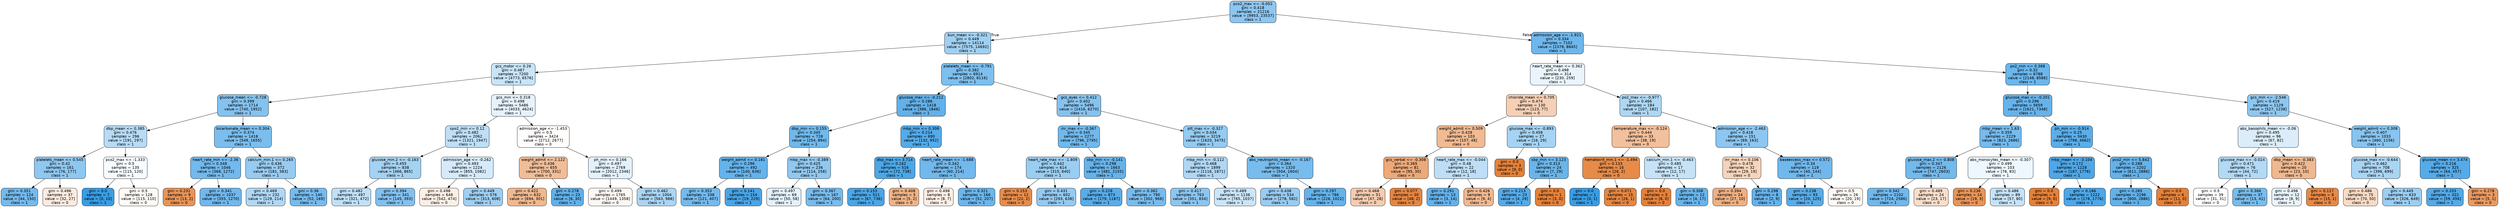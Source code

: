 digraph Tree {
node [shape=box, style="filled, rounded", color="black", fontname="helvetica"] ;
edge [fontname="helvetica"] ;
0 [label="pco2_max <= -0.052\ngini = 0.418\nsamples = 21216\nvalue = [9953, 23537]\nclass = 1", fillcolor="#8dc6f0"] ;
1 [label="bun_mean <= -0.321\ngini = 0.449\nsamples = 14114\nvalue = [7575, 14692]\nclass = 1", fillcolor="#9fd0f2"] ;
0 -> 1 [labeldistance=2.5, labelangle=45, headlabel="True"] ;
2 [label="gcs_motor <= 0.26\ngini = 0.487\nsamples = 7200\nvalue = [4773, 6576]\nclass = 1", fillcolor="#c9e4f8"] ;
1 -> 2 ;
3 [label="glucose_mean <= -0.728\ngini = 0.399\nsamples = 1714\nvalue = [740, 1952]\nclass = 1", fillcolor="#84c2ef"] ;
2 -> 3 ;
4 [label="dbp_mean <= 0.385\ngini = 0.476\nsamples = 296\nvalue = [191, 297]\nclass = 1", fillcolor="#b8dcf6"] ;
3 -> 4 ;
5 [label="platelets_mean <= 0.545\ngini = 0.42\nsamples = 161\nvalue = [76, 177]\nclass = 1", fillcolor="#8ec7f0"] ;
4 -> 5 ;
6 [label="gini = 0.351\nsamples = 124\nvalue = [44, 150]\nclass = 1", fillcolor="#73baed"] ;
5 -> 6 ;
7 [label="gini = 0.496\nsamples = 37\nvalue = [32, 27]\nclass = 0", fillcolor="#fbebe0"] ;
5 -> 7 ;
8 [label="pco2_max <= -1.333\ngini = 0.5\nsamples = 135\nvalue = [115, 120]\nclass = 1", fillcolor="#f7fbfe"] ;
4 -> 8 ;
9 [label="gini = 0.0\nsamples = 7\nvalue = [0, 10]\nclass = 1", fillcolor="#399de5"] ;
8 -> 9 ;
10 [label="gini = 0.5\nsamples = 128\nvalue = [115, 110]\nclass = 0", fillcolor="#fefaf6"] ;
8 -> 10 ;
11 [label="bicarbonate_mean <= 0.304\ngini = 0.374\nsamples = 1418\nvalue = [549, 1655]\nclass = 1", fillcolor="#7bbeee"] ;
3 -> 11 ;
12 [label="heart_rate_min <= -2.36\ngini = 0.348\nsamples = 1046\nvalue = [368, 1272]\nclass = 1", fillcolor="#72b9ed"] ;
11 -> 12 ;
13 [label="gini = 0.231\nsamples = 9\nvalue = [13, 2]\nclass = 0", fillcolor="#e99457"] ;
12 -> 13 ;
14 [label="gini = 0.341\nsamples = 1037\nvalue = [355, 1270]\nclass = 1", fillcolor="#70b8ec"] ;
12 -> 14 ;
15 [label="calcium_min.1 <= 0.265\ngini = 0.436\nsamples = 372\nvalue = [181, 383]\nclass = 1", fillcolor="#97cbf1"] ;
11 -> 15 ;
16 [label="gini = 0.469\nsamples = 232\nvalue = [129, 214]\nclass = 1", fillcolor="#b0d8f5"] ;
15 -> 16 ;
17 [label="gini = 0.36\nsamples = 140\nvalue = [52, 169]\nclass = 1", fillcolor="#76bbed"] ;
15 -> 17 ;
18 [label="gcs_min <= 0.318\ngini = 0.498\nsamples = 5486\nvalue = [4033, 4624]\nclass = 1", fillcolor="#e6f2fc"] ;
2 -> 18 ;
19 [label="spo2_min <= 0.12\ngini = 0.482\nsamples = 2062\nvalue = [1321, 1947]\nclass = 1", fillcolor="#bfdff7"] ;
18 -> 19 ;
20 [label="glucose_min.2 <= -0.163\ngini = 0.455\nsamples = 838\nvalue = [466, 865]\nclass = 1", fillcolor="#a4d2f3"] ;
19 -> 20 ;
21 [label="gini = 0.482\nsamples = 497\nvalue = [321, 472]\nclass = 1", fillcolor="#c0e0f7"] ;
20 -> 21 ;
22 [label="gini = 0.394\nsamples = 341\nvalue = [145, 393]\nclass = 1", fillcolor="#82c1ef"] ;
20 -> 22 ;
23 [label="admission_age <= -0.262\ngini = 0.493\nsamples = 1224\nvalue = [855, 1082]\nclass = 1", fillcolor="#d5eafa"] ;
19 -> 23 ;
24 [label="gini = 0.498\nsamples = 648\nvalue = [542, 474]\nclass = 0", fillcolor="#fcefe6"] ;
23 -> 24 ;
25 [label="gini = 0.449\nsamples = 576\nvalue = [313, 608]\nclass = 1", fillcolor="#9fcff2"] ;
23 -> 25 ;
26 [label="admission_age <= -1.453\ngini = 0.5\nsamples = 3424\nvalue = [2712, 2677]\nclass = 0", fillcolor="#fffdfc"] ;
18 -> 26 ;
27 [label="weight_admit <= 2.122\ngini = 0.436\nsamples = 655\nvalue = [700, 331]\nclass = 0", fillcolor="#f1bd97"] ;
26 -> 27 ;
28 [label="gini = 0.422\nsamples = 632\nvalue = [694, 301]\nclass = 0", fillcolor="#f0b88f"] ;
27 -> 28 ;
29 [label="gini = 0.278\nsamples = 23\nvalue = [6, 30]\nclass = 1", fillcolor="#61b1ea"] ;
27 -> 29 ;
30 [label="ph_min <= 0.166\ngini = 0.497\nsamples = 2769\nvalue = [2012, 2346]\nclass = 1", fillcolor="#e3f1fb"] ;
26 -> 30 ;
31 [label="gini = 0.499\nsamples = 1765\nvalue = [1449, 1358]\nclass = 0", fillcolor="#fdf7f3"] ;
30 -> 31 ;
32 [label="gini = 0.462\nsamples = 1004\nvalue = [563, 988]\nclass = 1", fillcolor="#aad5f4"] ;
30 -> 32 ;
33 [label="platelets_mean <= -0.791\ngini = 0.382\nsamples = 6914\nvalue = [2802, 8116]\nclass = 1", fillcolor="#7dbfee"] ;
1 -> 33 ;
34 [label="glucose_max <= -0.212\ngini = 0.286\nsamples = 1418\nvalue = [386, 1846]\nclass = 1", fillcolor="#62b1ea"] ;
33 -> 34 ;
35 [label="dbp_min <= 0.155\ngini = 0.345\nsamples = 728\nvalue = [254, 894]\nclass = 1", fillcolor="#71b9ec"] ;
34 -> 35 ;
36 [label="weight_admit <= 0.181\ngini = 0.296\nsamples = 492\nvalue = [140, 636]\nclass = 1", fillcolor="#65b3eb"] ;
35 -> 36 ;
37 [label="gini = 0.353\nsamples = 338\nvalue = [121, 407]\nclass = 1", fillcolor="#74baed"] ;
36 -> 37 ;
38 [label="gini = 0.141\nsamples = 154\nvalue = [19, 229]\nclass = 1", fillcolor="#49a5e7"] ;
36 -> 38 ;
39 [label="mbp_max <= -0.389\ngini = 0.425\nsamples = 236\nvalue = [114, 258]\nclass = 1", fillcolor="#90c8f0"] ;
35 -> 39 ;
40 [label="gini = 0.497\nsamples = 69\nvalue = [50, 58]\nclass = 1", fillcolor="#e4f1fb"] ;
39 -> 40 ;
41 [label="gini = 0.367\nsamples = 167\nvalue = [64, 200]\nclass = 1", fillcolor="#78bced"] ;
39 -> 41 ;
42 [label="mbp_min <= 0.308\ngini = 0.214\nsamples = 690\nvalue = [132, 952]\nclass = 1", fillcolor="#54abe9"] ;
34 -> 42 ;
43 [label="dbp_max <= 3.714\ngini = 0.162\nsamples = 516\nvalue = [72, 738]\nclass = 1", fillcolor="#4ca7e8"] ;
42 -> 43 ;
44 [label="gini = 0.153\nsamples = 511\nvalue = [67, 736]\nclass = 1", fillcolor="#4ba6e7"] ;
43 -> 44 ;
45 [label="gini = 0.408\nsamples = 5\nvalue = [5, 2]\nclass = 0", fillcolor="#efb388"] ;
43 -> 45 ;
46 [label="heart_rate_mean <= -1.688\ngini = 0.342\nsamples = 174\nvalue = [60, 214]\nclass = 1", fillcolor="#71b8ec"] ;
42 -> 46 ;
47 [label="gini = 0.498\nsamples = 8\nvalue = [8, 7]\nclass = 0", fillcolor="#fcefe6"] ;
46 -> 47 ;
48 [label="gini = 0.321\nsamples = 166\nvalue = [52, 207]\nclass = 1", fillcolor="#6bb6ec"] ;
46 -> 48 ;
49 [label="gcs_eyes <= 0.412\ngini = 0.402\nsamples = 5496\nvalue = [2416, 6270]\nclass = 1", fillcolor="#85c3ef"] ;
33 -> 49 ;
50 [label="inr_max <= -0.367\ngini = 0.345\nsamples = 2277\nvalue = [796, 2795]\nclass = 1", fillcolor="#71b9ec"] ;
49 -> 50 ;
51 [label="heart_rate_max <= -1.809\ngini = 0.442\nsamples = 614\nvalue = [315, 640]\nclass = 1", fillcolor="#9acdf2"] ;
50 -> 51 ;
52 [label="gini = 0.153\nsamples = 12\nvalue = [22, 2]\nclass = 0", fillcolor="#e78c4b"] ;
51 -> 52 ;
53 [label="gini = 0.431\nsamples = 602\nvalue = [293, 638]\nclass = 1", fillcolor="#94caf1"] ;
51 -> 53 ;
54 [label="sbp_min <= -0.141\ngini = 0.298\nsamples = 1663\nvalue = [481, 2155]\nclass = 1", fillcolor="#65b3eb"] ;
50 -> 54 ;
55 [label="gini = 0.228\nsamples = 873\nvalue = [179, 1187]\nclass = 1", fillcolor="#57ace9"] ;
54 -> 55 ;
56 [label="gini = 0.362\nsamples = 790\nvalue = [302, 968]\nclass = 1", fillcolor="#77bced"] ;
54 -> 56 ;
57 [label="ptt_max <= -0.327\ngini = 0.434\nsamples = 3219\nvalue = [1620, 3475]\nclass = 1", fillcolor="#95cbf1"] ;
49 -> 57 ;
58 [label="mbp_min <= -0.112\ngini = 0.468\nsamples = 1899\nvalue = [1116, 1871]\nclass = 1", fillcolor="#afd7f5"] ;
57 -> 58 ;
59 [label="gini = 0.417\nsamples = 763\nvalue = [351, 834]\nclass = 1", fillcolor="#8cc6f0"] ;
58 -> 59 ;
60 [label="gini = 0.489\nsamples = 1136\nvalue = [765, 1037]\nclass = 1", fillcolor="#cbe5f8"] ;
58 -> 60 ;
61 [label="abs_neutrophils_mean <= -0.167\ngini = 0.364\nsamples = 1320\nvalue = [504, 1604]\nclass = 1", fillcolor="#77bced"] ;
57 -> 61 ;
62 [label="gini = 0.438\nsamples = 534\nvalue = [278, 582]\nclass = 1", fillcolor="#98ccf1"] ;
61 -> 62 ;
63 [label="gini = 0.297\nsamples = 786\nvalue = [226, 1022]\nclass = 1", fillcolor="#65b3eb"] ;
61 -> 63 ;
64 [label="admission_age <= -1.921\ngini = 0.334\nsamples = 7102\nvalue = [2378, 8845]\nclass = 1", fillcolor="#6eb7ec"] ;
0 -> 64 [labeldistance=2.5, labelangle=-45, headlabel="False"] ;
65 [label="heart_rate_mean <= 0.362\ngini = 0.498\nsamples = 314\nvalue = [230, 259]\nclass = 1", fillcolor="#e9f4fc"] ;
64 -> 65 ;
66 [label="chloride_mean <= 0.705\ngini = 0.474\nsamples = 130\nvalue = [123, 77]\nclass = 0", fillcolor="#f5d0b5"] ;
65 -> 66 ;
67 [label="weight_admit <= 0.509\ngini = 0.428\nsamples = 103\nvalue = [107, 48]\nclass = 0", fillcolor="#f1ba92"] ;
66 -> 67 ;
68 [label="gcs_verbal <= -0.308\ngini = 0.365\nsamples = 81\nvalue = [95, 30]\nclass = 0", fillcolor="#eda978"] ;
67 -> 68 ;
69 [label="gini = 0.468\nsamples = 51\nvalue = [47, 28]\nclass = 0", fillcolor="#f4ccaf"] ;
68 -> 69 ;
70 [label="gini = 0.077\nsamples = 30\nvalue = [48, 2]\nclass = 0", fillcolor="#e68641"] ;
68 -> 70 ;
71 [label="heart_rate_max <= -0.044\ngini = 0.48\nsamples = 22\nvalue = [12, 18]\nclass = 1", fillcolor="#bddef6"] ;
67 -> 71 ;
72 [label="gini = 0.291\nsamples = 13\nvalue = [3, 14]\nclass = 1", fillcolor="#63b2eb"] ;
71 -> 72 ;
73 [label="gini = 0.426\nsamples = 9\nvalue = [9, 4]\nclass = 0", fillcolor="#f1b991"] ;
71 -> 73 ;
74 [label="glucose_max <= -0.893\ngini = 0.458\nsamples = 27\nvalue = [16, 29]\nclass = 1", fillcolor="#a6d3f3"] ;
66 -> 74 ;
75 [label="gini = 0.0\nsamples = 3\nvalue = [9, 0]\nclass = 0", fillcolor="#e58139"] ;
74 -> 75 ;
76 [label="sbp_min <= 3.123\ngini = 0.313\nsamples = 24\nvalue = [7, 29]\nclass = 1", fillcolor="#69b5eb"] ;
74 -> 76 ;
77 [label="gini = 0.213\nsamples = 23\nvalue = [4, 29]\nclass = 1", fillcolor="#54abe9"] ;
76 -> 77 ;
78 [label="gini = 0.0\nsamples = 1\nvalue = [3, 0]\nclass = 0", fillcolor="#e58139"] ;
76 -> 78 ;
79 [label="po2_max <= -0.977\ngini = 0.466\nsamples = 184\nvalue = [107, 182]\nclass = 1", fillcolor="#add7f4"] ;
65 -> 79 ;
80 [label="temperature_max <= -0.124\ngini = 0.444\nsamples = 33\nvalue = [38, 19]\nclass = 0", fillcolor="#f2c09c"] ;
79 -> 80 ;
81 [label="hematocrit_min.1 <= -1.494\ngini = 0.133\nsamples = 16\nvalue = [26, 2]\nclass = 0", fillcolor="#e78b48"] ;
80 -> 81 ;
82 [label="gini = 0.0\nsamples = 1\nvalue = [0, 1]\nclass = 1", fillcolor="#399de5"] ;
81 -> 82 ;
83 [label="gini = 0.071\nsamples = 15\nvalue = [26, 1]\nclass = 0", fillcolor="#e68641"] ;
81 -> 83 ;
84 [label="calcium_min.1 <= -0.463\ngini = 0.485\nsamples = 17\nvalue = [12, 17]\nclass = 1", fillcolor="#c5e2f7"] ;
80 -> 84 ;
85 [label="gini = 0.0\nsamples = 5\nvalue = [8, 0]\nclass = 0", fillcolor="#e58139"] ;
84 -> 85 ;
86 [label="gini = 0.308\nsamples = 12\nvalue = [4, 17]\nclass = 1", fillcolor="#68b4eb"] ;
84 -> 86 ;
87 [label="admission_age <= -2.463\ngini = 0.418\nsamples = 151\nvalue = [69, 163]\nclass = 1", fillcolor="#8dc6f0"] ;
79 -> 87 ;
88 [label="inr_max <= 0.106\ngini = 0.478\nsamples = 32\nvalue = [29, 19]\nclass = 0", fillcolor="#f6d4bb"] ;
87 -> 88 ;
89 [label="gini = 0.394\nsamples = 24\nvalue = [27, 10]\nclass = 0", fillcolor="#efb082"] ;
88 -> 89 ;
90 [label="gini = 0.298\nsamples = 8\nvalue = [2, 9]\nclass = 1", fillcolor="#65b3eb"] ;
88 -> 90 ;
91 [label="baseexcess_max <= 0.572\ngini = 0.34\nsamples = 119\nvalue = [40, 144]\nclass = 1", fillcolor="#70b8ec"] ;
87 -> 91 ;
92 [label="gini = 0.238\nsamples = 93\nvalue = [20, 125]\nclass = 1", fillcolor="#59ade9"] ;
91 -> 92 ;
93 [label="gini = 0.5\nsamples = 26\nvalue = [20, 19]\nclass = 0", fillcolor="#fef9f5"] ;
91 -> 93 ;
94 [label="po2_min <= 0.368\ngini = 0.32\nsamples = 6788\nvalue = [2148, 8586]\nclass = 1", fillcolor="#6bb6ec"] ;
64 -> 94 ;
95 [label="glucose_max <= -0.201\ngini = 0.296\nsamples = 5659\nvalue = [1621, 7348]\nclass = 1", fillcolor="#65b3eb"] ;
94 -> 95 ;
96 [label="mbp_mean <= 1.63\ngini = 0.359\nsamples = 2229\nvalue = [823, 2686]\nclass = 1", fillcolor="#76bbed"] ;
95 -> 96 ;
97 [label="glucose_max.2 <= 0.808\ngini = 0.347\nsamples = 2126\nvalue = [747, 2603]\nclass = 1", fillcolor="#72b9ec"] ;
96 -> 97 ;
98 [label="gini = 0.342\nsamples = 2102\nvalue = [724, 2586]\nclass = 1", fillcolor="#70b8ec"] ;
97 -> 98 ;
99 [label="gini = 0.489\nsamples = 24\nvalue = [23, 17]\nclass = 0", fillcolor="#f8decb"] ;
97 -> 99 ;
100 [label="abs_monocytes_mean <= -0.307\ngini = 0.499\nsamples = 103\nvalue = [76, 83]\nclass = 1", fillcolor="#eef7fd"] ;
96 -> 100 ;
101 [label="gini = 0.236\nsamples = 14\nvalue = [19, 3]\nclass = 0", fillcolor="#e99558"] ;
100 -> 101 ;
102 [label="gini = 0.486\nsamples = 89\nvalue = [57, 80]\nclass = 1", fillcolor="#c6e3f8"] ;
100 -> 102 ;
103 [label="ph_min <= -0.914\ngini = 0.25\nsamples = 3430\nvalue = [798, 4662]\nclass = 1", fillcolor="#5baee9"] ;
95 -> 103 ;
104 [label="mbp_mean <= -3.104\ngini = 0.172\nsamples = 1228\nvalue = [187, 1776]\nclass = 1", fillcolor="#4ea7e8"] ;
103 -> 104 ;
105 [label="gini = 0.0\nsamples = 6\nvalue = [9, 0]\nclass = 0", fillcolor="#e58139"] ;
104 -> 105 ;
106 [label="gini = 0.166\nsamples = 1222\nvalue = [178, 1776]\nclass = 1", fillcolor="#4da7e8"] ;
104 -> 106 ;
107 [label="pco2_min <= 5.842\ngini = 0.288\nsamples = 2202\nvalue = [611, 2886]\nclass = 1", fillcolor="#63b2eb"] ;
103 -> 107 ;
108 [label="gini = 0.285\nsamples = 2196\nvalue = [600, 2886]\nclass = 1", fillcolor="#62b1ea"] ;
107 -> 108 ;
109 [label="gini = 0.0\nsamples = 6\nvalue = [11, 0]\nclass = 0", fillcolor="#e58139"] ;
107 -> 109 ;
110 [label="gcs_min <= -2.546\ngini = 0.419\nsamples = 1129\nvalue = [527, 1238]\nclass = 1", fillcolor="#8dc7f0"] ;
94 -> 110 ;
111 [label="abs_basophils_mean <= -0.06\ngini = 0.495\nsamples = 96\nvalue = [67, 82]\nclass = 1", fillcolor="#dbedfa"] ;
110 -> 111 ;
112 [label="glucose_max <= -0.024\ngini = 0.471\nsamples = 76\nvalue = [44, 72]\nclass = 1", fillcolor="#b2d9f5"] ;
111 -> 112 ;
113 [label="gini = 0.5\nsamples = 39\nvalue = [31, 31]\nclass = 0", fillcolor="#ffffff"] ;
112 -> 113 ;
114 [label="gini = 0.366\nsamples = 37\nvalue = [13, 41]\nclass = 1", fillcolor="#78bced"] ;
112 -> 114 ;
115 [label="dbp_mean <= -0.383\ngini = 0.422\nsamples = 20\nvalue = [23, 10]\nclass = 0", fillcolor="#f0b88f"] ;
111 -> 115 ;
116 [label="gini = 0.498\nsamples = 12\nvalue = [8, 9]\nclass = 1", fillcolor="#e9f4fc"] ;
115 -> 116 ;
117 [label="gini = 0.117\nsamples = 8\nvalue = [15, 1]\nclass = 0", fillcolor="#e78946"] ;
115 -> 117 ;
118 [label="weight_admit <= 0.308\ngini = 0.407\nsamples = 1033\nvalue = [460, 1156]\nclass = 1", fillcolor="#88c4ef"] ;
110 -> 118 ;
119 [label="glucose_max <= -0.644\ngini = 0.462\nsamples = 708\nvalue = [396, 699]\nclass = 1", fillcolor="#a9d5f4"] ;
118 -> 119 ;
120 [label="gini = 0.486\nsamples = 75\nvalue = [70, 50]\nclass = 0", fillcolor="#f8dbc6"] ;
119 -> 120 ;
121 [label="gini = 0.445\nsamples = 633\nvalue = [326, 649]\nclass = 1", fillcolor="#9ccef2"] ;
119 -> 121 ;
122 [label="glucose_mean <= 3.474\ngini = 0.216\nsamples = 325\nvalue = [64, 457]\nclass = 1", fillcolor="#55abe9"] ;
118 -> 122 ;
123 [label="gini = 0.203\nsamples = 322\nvalue = [59, 456]\nclass = 1", fillcolor="#53aae8"] ;
122 -> 123 ;
124 [label="gini = 0.278\nsamples = 3\nvalue = [5, 1]\nclass = 0", fillcolor="#ea9a61"] ;
122 -> 124 ;
}